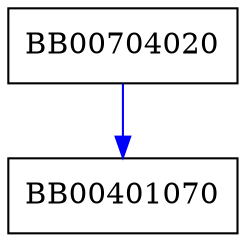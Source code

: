 digraph ossl_cipher_fillblock {
  node [shape="box"];
  graph [splines=ortho];
  BB00704020 -> BB00401070 [color="blue"];
}